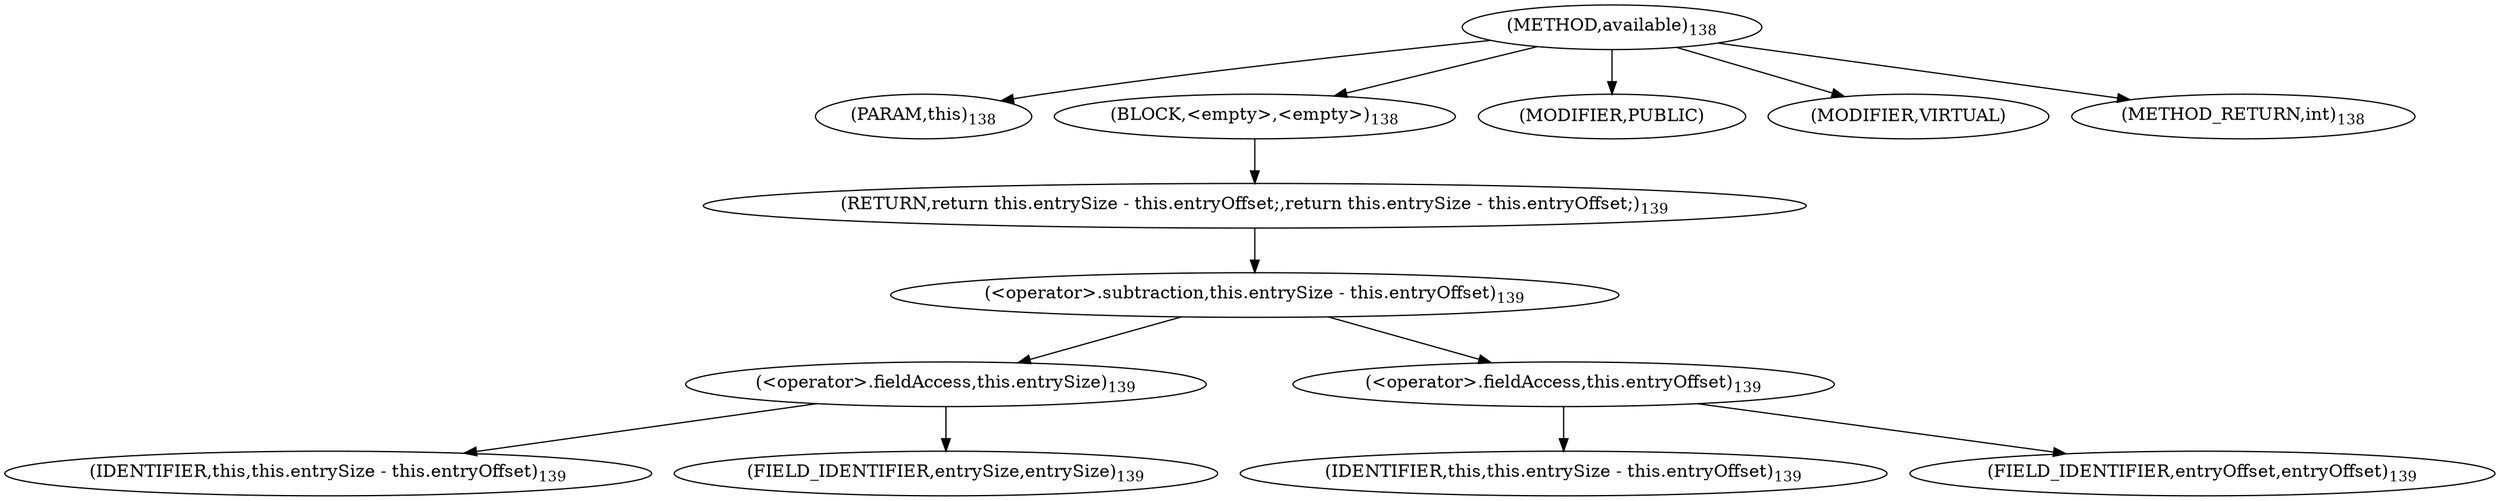 digraph "available" {  
"223" [label = <(METHOD,available)<SUB>138</SUB>> ]
"22" [label = <(PARAM,this)<SUB>138</SUB>> ]
"224" [label = <(BLOCK,&lt;empty&gt;,&lt;empty&gt;)<SUB>138</SUB>> ]
"225" [label = <(RETURN,return this.entrySize - this.entryOffset;,return this.entrySize - this.entryOffset;)<SUB>139</SUB>> ]
"226" [label = <(&lt;operator&gt;.subtraction,this.entrySize - this.entryOffset)<SUB>139</SUB>> ]
"227" [label = <(&lt;operator&gt;.fieldAccess,this.entrySize)<SUB>139</SUB>> ]
"21" [label = <(IDENTIFIER,this,this.entrySize - this.entryOffset)<SUB>139</SUB>> ]
"228" [label = <(FIELD_IDENTIFIER,entrySize,entrySize)<SUB>139</SUB>> ]
"229" [label = <(&lt;operator&gt;.fieldAccess,this.entryOffset)<SUB>139</SUB>> ]
"23" [label = <(IDENTIFIER,this,this.entrySize - this.entryOffset)<SUB>139</SUB>> ]
"230" [label = <(FIELD_IDENTIFIER,entryOffset,entryOffset)<SUB>139</SUB>> ]
"231" [label = <(MODIFIER,PUBLIC)> ]
"232" [label = <(MODIFIER,VIRTUAL)> ]
"233" [label = <(METHOD_RETURN,int)<SUB>138</SUB>> ]
  "223" -> "22" 
  "223" -> "224" 
  "223" -> "231" 
  "223" -> "232" 
  "223" -> "233" 
  "224" -> "225" 
  "225" -> "226" 
  "226" -> "227" 
  "226" -> "229" 
  "227" -> "21" 
  "227" -> "228" 
  "229" -> "23" 
  "229" -> "230" 
}

